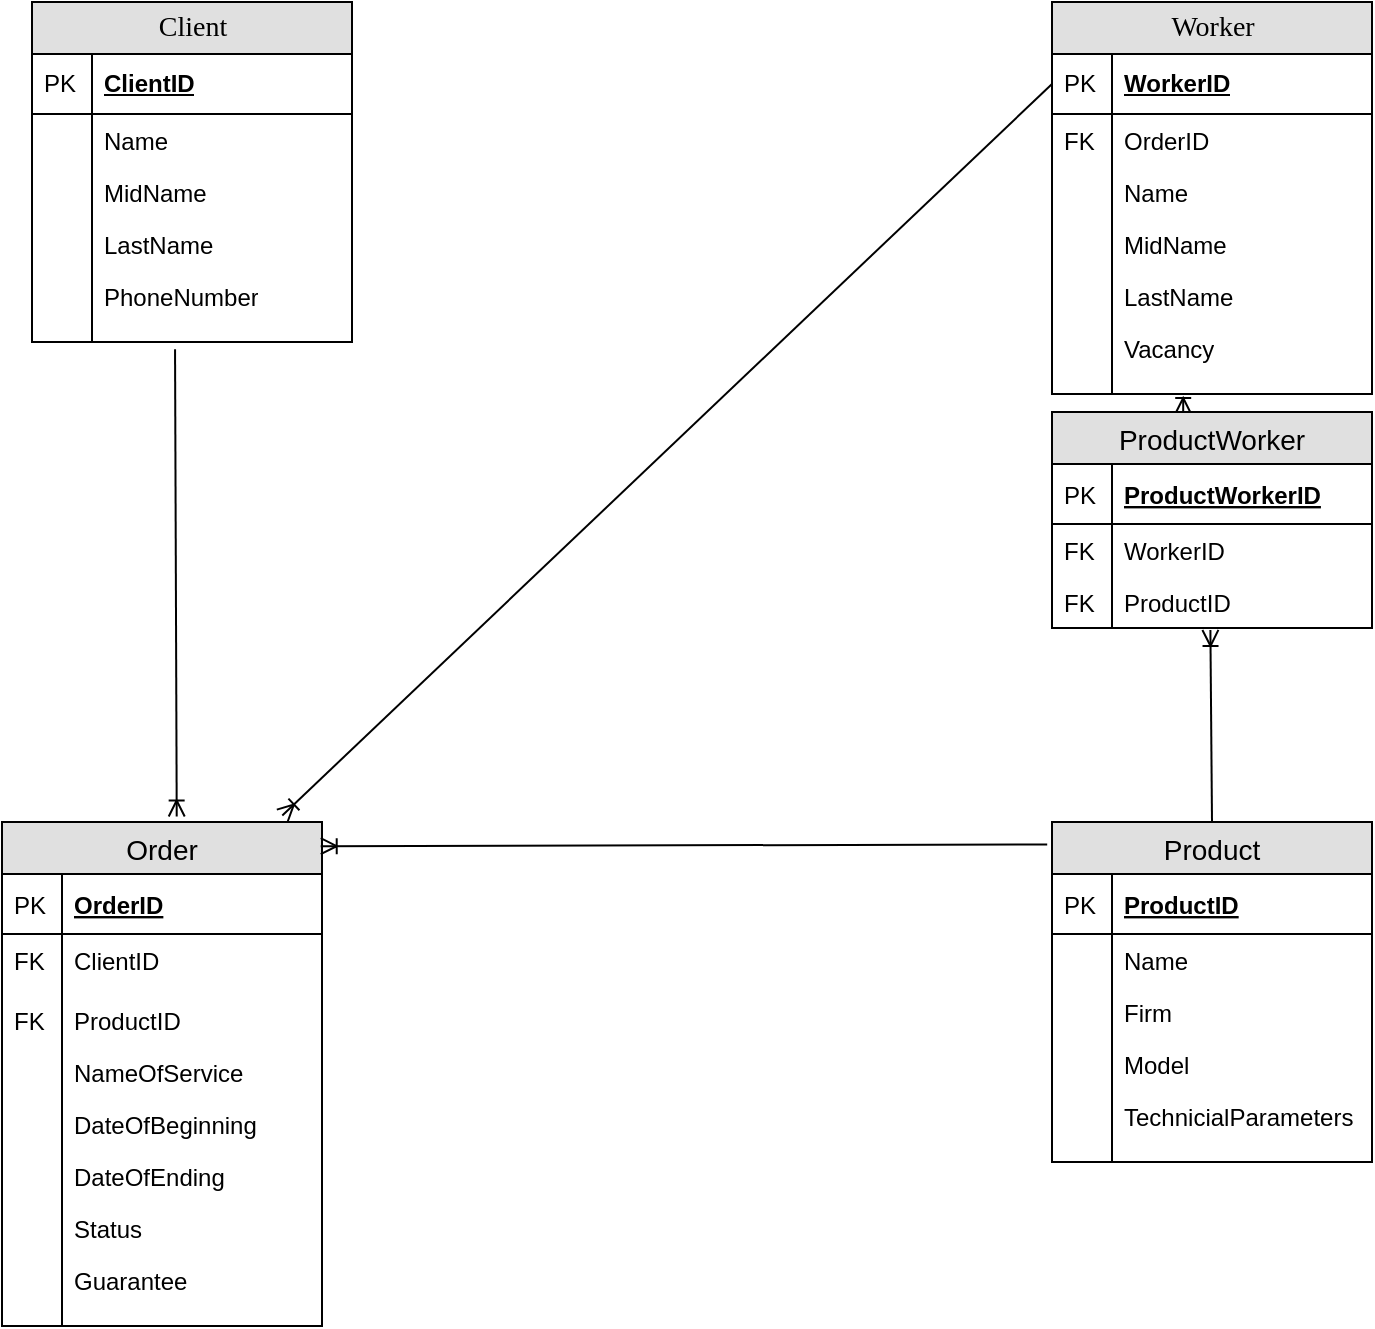 <mxfile version="10.6.1" type="github"><diagram name="Page-1" id="e56a1550-8fbb-45ad-956c-1786394a9013"><mxGraphModel dx="1010" dy="582" grid="1" gridSize="10" guides="1" tooltips="1" connect="1" arrows="1" fold="1" page="1" pageScale="1" pageWidth="1100" pageHeight="850" background="#ffffff" math="0" shadow="0"><root><mxCell id="0"/><mxCell id="1" parent="0"/><mxCell id="2e49270ec7c68f3f-8" value="Client" style="swimlane;html=1;fontStyle=0;childLayout=stackLayout;horizontal=1;startSize=26;fillColor=#e0e0e0;horizontalStack=0;resizeParent=1;resizeLast=0;collapsible=1;marginBottom=0;swimlaneFillColor=#ffffff;align=center;rounded=0;shadow=0;comic=0;labelBackgroundColor=none;strokeColor=#000000;strokeWidth=1;fontFamily=Verdana;fontSize=14;fontColor=#000000;swimlaneLine=1;" parent="1" vertex="1"><mxGeometry x="140" y="9" width="160" height="170" as="geometry"/></mxCell><mxCell id="2e49270ec7c68f3f-9" value="ClientID" style="shape=partialRectangle;top=0;left=0;right=0;bottom=1;html=1;align=left;verticalAlign=middle;fillColor=none;spacingLeft=34;spacingRight=4;whiteSpace=wrap;overflow=hidden;rotatable=0;points=[[0,0.5],[1,0.5]];portConstraint=eastwest;dropTarget=0;fontStyle=5;" parent="2e49270ec7c68f3f-8" vertex="1"><mxGeometry y="26" width="160" height="30" as="geometry"/></mxCell><mxCell id="2e49270ec7c68f3f-10" value="PK" style="shape=partialRectangle;top=0;left=0;bottom=0;html=1;fillColor=none;align=left;verticalAlign=middle;spacingLeft=4;spacingRight=4;whiteSpace=wrap;overflow=hidden;rotatable=0;points=[];portConstraint=eastwest;part=1;" parent="2e49270ec7c68f3f-9" vertex="1" connectable="0"><mxGeometry width="30" height="30" as="geometry"/></mxCell><mxCell id="2e49270ec7c68f3f-11" value="Name" style="shape=partialRectangle;top=0;left=0;right=0;bottom=0;html=1;align=left;verticalAlign=top;fillColor=none;spacingLeft=34;spacingRight=4;whiteSpace=wrap;overflow=hidden;rotatable=0;points=[[0,0.5],[1,0.5]];portConstraint=eastwest;dropTarget=0;" parent="2e49270ec7c68f3f-8" vertex="1"><mxGeometry y="56" width="160" height="26" as="geometry"/></mxCell><mxCell id="2e49270ec7c68f3f-12" value="" style="shape=partialRectangle;top=0;left=0;bottom=0;html=1;fillColor=none;align=left;verticalAlign=top;spacingLeft=4;spacingRight=4;whiteSpace=wrap;overflow=hidden;rotatable=0;points=[];portConstraint=eastwest;part=1;" parent="2e49270ec7c68f3f-11" vertex="1" connectable="0"><mxGeometry width="30" height="26" as="geometry"/></mxCell><mxCell id="2e49270ec7c68f3f-13" value="MidName" style="shape=partialRectangle;top=0;left=0;right=0;bottom=0;html=1;align=left;verticalAlign=top;fillColor=none;spacingLeft=34;spacingRight=4;whiteSpace=wrap;overflow=hidden;rotatable=0;points=[[0,0.5],[1,0.5]];portConstraint=eastwest;dropTarget=0;" parent="2e49270ec7c68f3f-8" vertex="1"><mxGeometry y="82" width="160" height="26" as="geometry"/></mxCell><mxCell id="2e49270ec7c68f3f-14" value="" style="shape=partialRectangle;top=0;left=0;bottom=0;html=1;fillColor=none;align=left;verticalAlign=top;spacingLeft=4;spacingRight=4;whiteSpace=wrap;overflow=hidden;rotatable=0;points=[];portConstraint=eastwest;part=1;" parent="2e49270ec7c68f3f-13" vertex="1" connectable="0"><mxGeometry width="30" height="26" as="geometry"/></mxCell><mxCell id="2e49270ec7c68f3f-15" value="LastName" style="shape=partialRectangle;top=0;left=0;right=0;bottom=0;html=1;align=left;verticalAlign=top;fillColor=none;spacingLeft=34;spacingRight=4;whiteSpace=wrap;overflow=hidden;rotatable=0;points=[[0,0.5],[1,0.5]];portConstraint=eastwest;dropTarget=0;" parent="2e49270ec7c68f3f-8" vertex="1"><mxGeometry y="108" width="160" height="26" as="geometry"/></mxCell><mxCell id="2e49270ec7c68f3f-16" value="" style="shape=partialRectangle;top=0;left=0;bottom=0;html=1;fillColor=none;align=left;verticalAlign=top;spacingLeft=4;spacingRight=4;whiteSpace=wrap;overflow=hidden;rotatable=0;points=[];portConstraint=eastwest;part=1;" parent="2e49270ec7c68f3f-15" vertex="1" connectable="0"><mxGeometry width="30" height="26" as="geometry"/></mxCell><mxCell id="dgEd9h6C8QUHjy-DAuUv-50" value="PhoneNumber" style="shape=partialRectangle;top=0;left=0;right=0;bottom=0;html=1;align=left;verticalAlign=top;fillColor=none;spacingLeft=34;spacingRight=4;whiteSpace=wrap;overflow=hidden;rotatable=0;points=[[0,0.5],[1,0.5]];portConstraint=eastwest;dropTarget=0;" parent="2e49270ec7c68f3f-8" vertex="1"><mxGeometry y="134" width="160" height="26" as="geometry"/></mxCell><mxCell id="dgEd9h6C8QUHjy-DAuUv-51" value="" style="shape=partialRectangle;top=0;left=0;bottom=0;html=1;fillColor=none;align=left;verticalAlign=top;spacingLeft=4;spacingRight=4;whiteSpace=wrap;overflow=hidden;rotatable=0;points=[];portConstraint=eastwest;part=1;" parent="dgEd9h6C8QUHjy-DAuUv-50" vertex="1" connectable="0"><mxGeometry width="30" height="26" as="geometry"/></mxCell><mxCell id="2e49270ec7c68f3f-17" value="" style="shape=partialRectangle;top=0;left=0;right=0;bottom=0;html=1;align=left;verticalAlign=top;fillColor=none;spacingLeft=34;spacingRight=4;whiteSpace=wrap;overflow=hidden;rotatable=0;points=[[0,0.5],[1,0.5]];portConstraint=eastwest;dropTarget=0;" parent="2e49270ec7c68f3f-8" vertex="1"><mxGeometry y="160" width="160" height="10" as="geometry"/></mxCell><mxCell id="2e49270ec7c68f3f-18" value="" style="shape=partialRectangle;top=0;left=0;bottom=0;html=1;fillColor=none;align=left;verticalAlign=top;spacingLeft=4;spacingRight=4;whiteSpace=wrap;overflow=hidden;rotatable=0;points=[];portConstraint=eastwest;part=1;" parent="2e49270ec7c68f3f-17" vertex="1" connectable="0"><mxGeometry width="30" height="10" as="geometry"/></mxCell><mxCell id="2e49270ec7c68f3f-30" value="Worker" style="swimlane;html=1;fontStyle=0;childLayout=stackLayout;horizontal=1;startSize=26;fillColor=#e0e0e0;horizontalStack=0;resizeParent=1;resizeLast=0;collapsible=1;marginBottom=0;swimlaneFillColor=#ffffff;align=center;rounded=0;shadow=0;comic=0;labelBackgroundColor=none;strokeColor=#000000;strokeWidth=1;fontFamily=Verdana;fontSize=14;fontColor=#000000;" parent="1" vertex="1"><mxGeometry x="650" y="9" width="160" height="196" as="geometry"/></mxCell><mxCell id="2e49270ec7c68f3f-31" value="WorkerID" style="shape=partialRectangle;top=0;left=0;right=0;bottom=1;html=1;align=left;verticalAlign=middle;fillColor=none;spacingLeft=34;spacingRight=4;whiteSpace=wrap;overflow=hidden;rotatable=0;points=[[0,0.5],[1,0.5]];portConstraint=eastwest;dropTarget=0;fontStyle=5;" parent="2e49270ec7c68f3f-30" vertex="1"><mxGeometry y="26" width="160" height="30" as="geometry"/></mxCell><mxCell id="2e49270ec7c68f3f-32" value="PK" style="shape=partialRectangle;top=0;left=0;bottom=0;html=1;fillColor=none;align=left;verticalAlign=middle;spacingLeft=4;spacingRight=4;whiteSpace=wrap;overflow=hidden;rotatable=0;points=[];portConstraint=eastwest;part=1;" parent="2e49270ec7c68f3f-31" vertex="1" connectable="0"><mxGeometry width="30" height="30" as="geometry"/></mxCell><mxCell id="E06FmW0-NuVDLcT7gQHS-4" value="OrderID" style="shape=partialRectangle;top=0;left=0;right=0;bottom=0;align=left;verticalAlign=top;fillColor=none;spacingLeft=34;spacingRight=4;overflow=hidden;rotatable=0;points=[[0,0.5],[1,0.5]];portConstraint=eastwest;dropTarget=0;fontSize=12;" vertex="1" parent="2e49270ec7c68f3f-30"><mxGeometry y="56" width="160" height="26" as="geometry"/></mxCell><mxCell id="E06FmW0-NuVDLcT7gQHS-5" value="FK" style="shape=partialRectangle;top=0;left=0;bottom=0;fillColor=none;align=left;verticalAlign=top;spacingLeft=4;spacingRight=4;overflow=hidden;rotatable=0;points=[];portConstraint=eastwest;part=1;fontSize=12;" vertex="1" connectable="0" parent="E06FmW0-NuVDLcT7gQHS-4"><mxGeometry width="30" height="26" as="geometry"/></mxCell><mxCell id="2e49270ec7c68f3f-33" value="Name" style="shape=partialRectangle;top=0;left=0;right=0;bottom=0;html=1;align=left;verticalAlign=top;fillColor=none;spacingLeft=34;spacingRight=4;whiteSpace=wrap;overflow=hidden;rotatable=0;points=[[0,0.5],[1,0.5]];portConstraint=eastwest;dropTarget=0;" parent="2e49270ec7c68f3f-30" vertex="1"><mxGeometry y="82" width="160" height="26" as="geometry"/></mxCell><mxCell id="2e49270ec7c68f3f-34" value="" style="shape=partialRectangle;top=0;left=0;bottom=0;html=1;fillColor=none;align=left;verticalAlign=top;spacingLeft=4;spacingRight=4;whiteSpace=wrap;overflow=hidden;rotatable=0;points=[];portConstraint=eastwest;part=1;" parent="2e49270ec7c68f3f-33" vertex="1" connectable="0"><mxGeometry width="30" height="26" as="geometry"/></mxCell><mxCell id="2e49270ec7c68f3f-35" value="MidName" style="shape=partialRectangle;top=0;left=0;right=0;bottom=0;html=1;align=left;verticalAlign=top;fillColor=none;spacingLeft=34;spacingRight=4;whiteSpace=wrap;overflow=hidden;rotatable=0;points=[[0,0.5],[1,0.5]];portConstraint=eastwest;dropTarget=0;" parent="2e49270ec7c68f3f-30" vertex="1"><mxGeometry y="108" width="160" height="26" as="geometry"/></mxCell><mxCell id="2e49270ec7c68f3f-36" value="" style="shape=partialRectangle;top=0;left=0;bottom=0;html=1;fillColor=none;align=left;verticalAlign=top;spacingLeft=4;spacingRight=4;whiteSpace=wrap;overflow=hidden;rotatable=0;points=[];portConstraint=eastwest;part=1;" parent="2e49270ec7c68f3f-35" vertex="1" connectable="0"><mxGeometry width="30" height="26" as="geometry"/></mxCell><mxCell id="2e49270ec7c68f3f-37" value="LastName" style="shape=partialRectangle;top=0;left=0;right=0;bottom=0;html=1;align=left;verticalAlign=top;fillColor=none;spacingLeft=34;spacingRight=4;whiteSpace=wrap;overflow=hidden;rotatable=0;points=[[0,0.5],[1,0.5]];portConstraint=eastwest;dropTarget=0;" parent="2e49270ec7c68f3f-30" vertex="1"><mxGeometry y="134" width="160" height="26" as="geometry"/></mxCell><mxCell id="2e49270ec7c68f3f-38" value="" style="shape=partialRectangle;top=0;left=0;bottom=0;html=1;fillColor=none;align=left;verticalAlign=top;spacingLeft=4;spacingRight=4;whiteSpace=wrap;overflow=hidden;rotatable=0;points=[];portConstraint=eastwest;part=1;" parent="2e49270ec7c68f3f-37" vertex="1" connectable="0"><mxGeometry width="30" height="26" as="geometry"/></mxCell><mxCell id="dgEd9h6C8QUHjy-DAuUv-56" value="Vacancy" style="shape=partialRectangle;top=0;left=0;right=0;bottom=0;html=1;align=left;verticalAlign=top;fillColor=none;spacingLeft=34;spacingRight=4;whiteSpace=wrap;overflow=hidden;rotatable=0;points=[[0,0.5],[1,0.5]];portConstraint=eastwest;dropTarget=0;" parent="2e49270ec7c68f3f-30" vertex="1"><mxGeometry y="160" width="160" height="26" as="geometry"/></mxCell><mxCell id="dgEd9h6C8QUHjy-DAuUv-57" value="" style="shape=partialRectangle;top=0;left=0;bottom=0;html=1;fillColor=none;align=left;verticalAlign=top;spacingLeft=4;spacingRight=4;whiteSpace=wrap;overflow=hidden;rotatable=0;points=[];portConstraint=eastwest;part=1;" parent="dgEd9h6C8QUHjy-DAuUv-56" vertex="1" connectable="0"><mxGeometry width="30" height="26" as="geometry"/></mxCell><mxCell id="2e49270ec7c68f3f-39" value="" style="shape=partialRectangle;top=0;left=0;right=0;bottom=0;html=1;align=left;verticalAlign=top;fillColor=none;spacingLeft=34;spacingRight=4;whiteSpace=wrap;overflow=hidden;rotatable=0;points=[[0,0.5],[1,0.5]];portConstraint=eastwest;dropTarget=0;" parent="2e49270ec7c68f3f-30" vertex="1"><mxGeometry y="186" width="160" height="10" as="geometry"/></mxCell><mxCell id="2e49270ec7c68f3f-40" value="" style="shape=partialRectangle;top=0;left=0;bottom=0;html=1;fillColor=none;align=left;verticalAlign=top;spacingLeft=4;spacingRight=4;whiteSpace=wrap;overflow=hidden;rotatable=0;points=[];portConstraint=eastwest;part=1;" parent="2e49270ec7c68f3f-39" vertex="1" connectable="0"><mxGeometry width="30" height="10" as="geometry"/></mxCell><mxCell id="dgEd9h6C8QUHjy-DAuUv-1" value="Order" style="swimlane;fontStyle=0;childLayout=stackLayout;horizontal=1;startSize=26;fillColor=#e0e0e0;horizontalStack=0;resizeParent=1;resizeParentMax=0;resizeLast=0;collapsible=1;marginBottom=0;swimlaneFillColor=#ffffff;align=center;fontSize=14;" parent="1" vertex="1"><mxGeometry x="125" y="419" width="160" height="252" as="geometry"><mxRectangle x="250" y="333" width="70" height="26" as="alternateBounds"/></mxGeometry></mxCell><mxCell id="dgEd9h6C8QUHjy-DAuUv-2" value="OrderID" style="shape=partialRectangle;top=0;left=0;right=0;bottom=1;align=left;verticalAlign=middle;fillColor=none;spacingLeft=34;spacingRight=4;overflow=hidden;rotatable=0;points=[[0,0.5],[1,0.5]];portConstraint=eastwest;dropTarget=0;fontStyle=5;fontSize=12;" parent="dgEd9h6C8QUHjy-DAuUv-1" vertex="1"><mxGeometry y="26" width="160" height="30" as="geometry"/></mxCell><mxCell id="dgEd9h6C8QUHjy-DAuUv-3" value="PK" style="shape=partialRectangle;top=0;left=0;bottom=0;fillColor=none;align=left;verticalAlign=middle;spacingLeft=4;spacingRight=4;overflow=hidden;rotatable=0;points=[];portConstraint=eastwest;part=1;fontSize=12;" parent="dgEd9h6C8QUHjy-DAuUv-2" vertex="1" connectable="0"><mxGeometry width="30" height="30" as="geometry"/></mxCell><mxCell id="dgEd9h6C8QUHjy-DAuUv-54" value="ClientID" style="shape=partialRectangle;top=0;left=0;right=0;bottom=0;align=left;verticalAlign=top;fillColor=none;spacingLeft=34;spacingRight=4;overflow=hidden;rotatable=0;points=[[0,0.5],[1,0.5]];portConstraint=eastwest;dropTarget=0;fontSize=12;" parent="dgEd9h6C8QUHjy-DAuUv-1" vertex="1"><mxGeometry y="56" width="160" height="30" as="geometry"/></mxCell><mxCell id="dgEd9h6C8QUHjy-DAuUv-55" value="FK" style="shape=partialRectangle;top=0;left=0;bottom=0;fillColor=none;align=left;verticalAlign=top;spacingLeft=4;spacingRight=4;overflow=hidden;rotatable=0;points=[];portConstraint=eastwest;part=1;fontSize=12;" parent="dgEd9h6C8QUHjy-DAuUv-54" vertex="1" connectable="0"><mxGeometry width="30" height="30" as="geometry"/></mxCell><mxCell id="dgEd9h6C8QUHjy-DAuUv-52" value="ProductID" style="shape=partialRectangle;top=0;left=0;right=0;bottom=0;align=left;verticalAlign=top;fillColor=none;spacingLeft=34;spacingRight=4;overflow=hidden;rotatable=0;points=[[0,0.5],[1,0.5]];portConstraint=eastwest;dropTarget=0;fontSize=12;" parent="dgEd9h6C8QUHjy-DAuUv-1" vertex="1"><mxGeometry y="86" width="160" height="26" as="geometry"/></mxCell><mxCell id="dgEd9h6C8QUHjy-DAuUv-53" value="FK" style="shape=partialRectangle;top=0;left=0;bottom=0;fillColor=none;align=left;verticalAlign=top;spacingLeft=4;spacingRight=4;overflow=hidden;rotatable=0;points=[];portConstraint=eastwest;part=1;fontSize=12;" parent="dgEd9h6C8QUHjy-DAuUv-52" vertex="1" connectable="0"><mxGeometry width="30" height="26" as="geometry"/></mxCell><mxCell id="dgEd9h6C8QUHjy-DAuUv-4" value="NameOfService" style="shape=partialRectangle;top=0;left=0;right=0;bottom=0;align=left;verticalAlign=top;fillColor=none;spacingLeft=34;spacingRight=4;overflow=hidden;rotatable=0;points=[[0,0.5],[1,0.5]];portConstraint=eastwest;dropTarget=0;fontSize=12;" parent="dgEd9h6C8QUHjy-DAuUv-1" vertex="1"><mxGeometry y="112" width="160" height="26" as="geometry"/></mxCell><mxCell id="dgEd9h6C8QUHjy-DAuUv-5" value="" style="shape=partialRectangle;top=0;left=0;bottom=0;fillColor=none;align=left;verticalAlign=top;spacingLeft=4;spacingRight=4;overflow=hidden;rotatable=0;points=[];portConstraint=eastwest;part=1;fontSize=12;" parent="dgEd9h6C8QUHjy-DAuUv-4" vertex="1" connectable="0"><mxGeometry width="30" height="26" as="geometry"/></mxCell><mxCell id="dgEd9h6C8QUHjy-DAuUv-6" value="DateOfBeginning" style="shape=partialRectangle;top=0;left=0;right=0;bottom=0;align=left;verticalAlign=top;fillColor=none;spacingLeft=34;spacingRight=4;overflow=hidden;rotatable=0;points=[[0,0.5],[1,0.5]];portConstraint=eastwest;dropTarget=0;fontSize=12;" parent="dgEd9h6C8QUHjy-DAuUv-1" vertex="1"><mxGeometry y="138" width="160" height="26" as="geometry"/></mxCell><mxCell id="dgEd9h6C8QUHjy-DAuUv-7" value="" style="shape=partialRectangle;top=0;left=0;bottom=0;fillColor=none;align=left;verticalAlign=top;spacingLeft=4;spacingRight=4;overflow=hidden;rotatable=0;points=[];portConstraint=eastwest;part=1;fontSize=12;" parent="dgEd9h6C8QUHjy-DAuUv-6" vertex="1" connectable="0"><mxGeometry width="30" height="26" as="geometry"/></mxCell><mxCell id="dgEd9h6C8QUHjy-DAuUv-59" value="DateOfEnding" style="shape=partialRectangle;top=0;left=0;right=0;bottom=0;align=left;verticalAlign=top;fillColor=none;spacingLeft=34;spacingRight=4;overflow=hidden;rotatable=0;points=[[0,0.5],[1,0.5]];portConstraint=eastwest;dropTarget=0;fontSize=12;" parent="dgEd9h6C8QUHjy-DAuUv-1" vertex="1"><mxGeometry y="164" width="160" height="26" as="geometry"/></mxCell><mxCell id="dgEd9h6C8QUHjy-DAuUv-60" value="" style="shape=partialRectangle;top=0;left=0;bottom=0;fillColor=none;align=left;verticalAlign=top;spacingLeft=4;spacingRight=4;overflow=hidden;rotatable=0;points=[];portConstraint=eastwest;part=1;fontSize=12;" parent="dgEd9h6C8QUHjy-DAuUv-59" vertex="1" connectable="0"><mxGeometry width="30" height="26" as="geometry"/></mxCell><mxCell id="dgEd9h6C8QUHjy-DAuUv-63" value="Status" style="shape=partialRectangle;top=0;left=0;right=0;bottom=0;align=left;verticalAlign=top;fillColor=none;spacingLeft=34;spacingRight=4;overflow=hidden;rotatable=0;points=[[0,0.5],[1,0.5]];portConstraint=eastwest;dropTarget=0;fontSize=12;" parent="dgEd9h6C8QUHjy-DAuUv-1" vertex="1"><mxGeometry y="190" width="160" height="26" as="geometry"/></mxCell><mxCell id="dgEd9h6C8QUHjy-DAuUv-64" value="" style="shape=partialRectangle;top=0;left=0;bottom=0;fillColor=none;align=left;verticalAlign=top;spacingLeft=4;spacingRight=4;overflow=hidden;rotatable=0;points=[];portConstraint=eastwest;part=1;fontSize=12;" parent="dgEd9h6C8QUHjy-DAuUv-63" vertex="1" connectable="0"><mxGeometry width="30" height="26" as="geometry"/></mxCell><mxCell id="dgEd9h6C8QUHjy-DAuUv-8" value="Guarantee" style="shape=partialRectangle;top=0;left=0;right=0;bottom=0;align=left;verticalAlign=top;fillColor=none;spacingLeft=34;spacingRight=4;overflow=hidden;rotatable=0;points=[[0,0.5],[1,0.5]];portConstraint=eastwest;dropTarget=0;fontSize=12;" parent="dgEd9h6C8QUHjy-DAuUv-1" vertex="1"><mxGeometry y="216" width="160" height="26" as="geometry"/></mxCell><mxCell id="dgEd9h6C8QUHjy-DAuUv-9" value="" style="shape=partialRectangle;top=0;left=0;bottom=0;fillColor=none;align=left;verticalAlign=top;spacingLeft=4;spacingRight=4;overflow=hidden;rotatable=0;points=[];portConstraint=eastwest;part=1;fontSize=12;" parent="dgEd9h6C8QUHjy-DAuUv-8" vertex="1" connectable="0"><mxGeometry width="30" height="26" as="geometry"/></mxCell><mxCell id="dgEd9h6C8QUHjy-DAuUv-10" value="" style="shape=partialRectangle;top=0;left=0;right=0;bottom=0;align=left;verticalAlign=top;fillColor=none;spacingLeft=34;spacingRight=4;overflow=hidden;rotatable=0;points=[[0,0.5],[1,0.5]];portConstraint=eastwest;dropTarget=0;fontSize=12;" parent="dgEd9h6C8QUHjy-DAuUv-1" vertex="1"><mxGeometry y="242" width="160" height="10" as="geometry"/></mxCell><mxCell id="dgEd9h6C8QUHjy-DAuUv-11" value="" style="shape=partialRectangle;top=0;left=0;bottom=0;fillColor=none;align=left;verticalAlign=top;spacingLeft=4;spacingRight=4;overflow=hidden;rotatable=0;points=[];portConstraint=eastwest;part=1;fontSize=12;" parent="dgEd9h6C8QUHjy-DAuUv-10" vertex="1" connectable="0"><mxGeometry width="30" height="10" as="geometry"/></mxCell><mxCell id="dgEd9h6C8QUHjy-DAuUv-12" value="Product" style="swimlane;fontStyle=0;childLayout=stackLayout;horizontal=1;startSize=26;fillColor=#e0e0e0;horizontalStack=0;resizeParent=1;resizeParentMax=0;resizeLast=0;collapsible=1;marginBottom=0;swimlaneFillColor=#ffffff;align=center;fontSize=14;" parent="1" vertex="1"><mxGeometry x="650" y="419" width="160" height="170" as="geometry"/></mxCell><mxCell id="dgEd9h6C8QUHjy-DAuUv-13" value="ProductID" style="shape=partialRectangle;top=0;left=0;right=0;bottom=1;align=left;verticalAlign=middle;fillColor=none;spacingLeft=34;spacingRight=4;overflow=hidden;rotatable=0;points=[[0,0.5],[1,0.5]];portConstraint=eastwest;dropTarget=0;fontStyle=5;fontSize=12;" parent="dgEd9h6C8QUHjy-DAuUv-12" vertex="1"><mxGeometry y="26" width="160" height="30" as="geometry"/></mxCell><mxCell id="dgEd9h6C8QUHjy-DAuUv-14" value="PK" style="shape=partialRectangle;top=0;left=0;bottom=0;fillColor=none;align=left;verticalAlign=middle;spacingLeft=4;spacingRight=4;overflow=hidden;rotatable=0;points=[];portConstraint=eastwest;part=1;fontSize=12;" parent="dgEd9h6C8QUHjy-DAuUv-13" vertex="1" connectable="0"><mxGeometry width="30" height="30" as="geometry"/></mxCell><mxCell id="dgEd9h6C8QUHjy-DAuUv-15" value="Name" style="shape=partialRectangle;top=0;left=0;right=0;bottom=0;align=left;verticalAlign=top;fillColor=none;spacingLeft=34;spacingRight=4;overflow=hidden;rotatable=0;points=[[0,0.5],[1,0.5]];portConstraint=eastwest;dropTarget=0;fontSize=12;" parent="dgEd9h6C8QUHjy-DAuUv-12" vertex="1"><mxGeometry y="56" width="160" height="26" as="geometry"/></mxCell><mxCell id="dgEd9h6C8QUHjy-DAuUv-16" value="" style="shape=partialRectangle;top=0;left=0;bottom=0;fillColor=none;align=left;verticalAlign=top;spacingLeft=4;spacingRight=4;overflow=hidden;rotatable=0;points=[];portConstraint=eastwest;part=1;fontSize=12;" parent="dgEd9h6C8QUHjy-DAuUv-15" vertex="1" connectable="0"><mxGeometry width="30" height="26" as="geometry"/></mxCell><mxCell id="dgEd9h6C8QUHjy-DAuUv-17" value="Firm" style="shape=partialRectangle;top=0;left=0;right=0;bottom=0;align=left;verticalAlign=top;fillColor=none;spacingLeft=34;spacingRight=4;overflow=hidden;rotatable=0;points=[[0,0.5],[1,0.5]];portConstraint=eastwest;dropTarget=0;fontSize=12;" parent="dgEd9h6C8QUHjy-DAuUv-12" vertex="1"><mxGeometry y="82" width="160" height="26" as="geometry"/></mxCell><mxCell id="dgEd9h6C8QUHjy-DAuUv-18" value="" style="shape=partialRectangle;top=0;left=0;bottom=0;fillColor=none;align=left;verticalAlign=top;spacingLeft=4;spacingRight=4;overflow=hidden;rotatable=0;points=[];portConstraint=eastwest;part=1;fontSize=12;" parent="dgEd9h6C8QUHjy-DAuUv-17" vertex="1" connectable="0"><mxGeometry width="30" height="26" as="geometry"/></mxCell><mxCell id="dgEd9h6C8QUHjy-DAuUv-19" value="Model" style="shape=partialRectangle;top=0;left=0;right=0;bottom=0;align=left;verticalAlign=top;fillColor=none;spacingLeft=34;spacingRight=4;overflow=hidden;rotatable=0;points=[[0,0.5],[1,0.5]];portConstraint=eastwest;dropTarget=0;fontSize=12;" parent="dgEd9h6C8QUHjy-DAuUv-12" vertex="1"><mxGeometry y="108" width="160" height="26" as="geometry"/></mxCell><mxCell id="dgEd9h6C8QUHjy-DAuUv-20" value="" style="shape=partialRectangle;top=0;left=0;bottom=0;fillColor=none;align=left;verticalAlign=top;spacingLeft=4;spacingRight=4;overflow=hidden;rotatable=0;points=[];portConstraint=eastwest;part=1;fontSize=12;" parent="dgEd9h6C8QUHjy-DAuUv-19" vertex="1" connectable="0"><mxGeometry width="30" height="26" as="geometry"/></mxCell><mxCell id="dgEd9h6C8QUHjy-DAuUv-61" value="TechnicialParameters" style="shape=partialRectangle;top=0;left=0;right=0;bottom=0;align=left;verticalAlign=top;fillColor=none;spacingLeft=34;spacingRight=4;overflow=hidden;rotatable=0;points=[[0,0.5],[1,0.5]];portConstraint=eastwest;dropTarget=0;fontSize=12;" parent="dgEd9h6C8QUHjy-DAuUv-12" vertex="1"><mxGeometry y="134" width="160" height="26" as="geometry"/></mxCell><mxCell id="dgEd9h6C8QUHjy-DAuUv-62" value="" style="shape=partialRectangle;top=0;left=0;bottom=0;fillColor=none;align=left;verticalAlign=top;spacingLeft=4;spacingRight=4;overflow=hidden;rotatable=0;points=[];portConstraint=eastwest;part=1;fontSize=12;" parent="dgEd9h6C8QUHjy-DAuUv-61" vertex="1" connectable="0"><mxGeometry width="30" height="26" as="geometry"/></mxCell><mxCell id="dgEd9h6C8QUHjy-DAuUv-21" value="" style="shape=partialRectangle;top=0;left=0;right=0;bottom=0;align=left;verticalAlign=top;fillColor=none;spacingLeft=34;spacingRight=4;overflow=hidden;rotatable=0;points=[[0,0.5],[1,0.5]];portConstraint=eastwest;dropTarget=0;fontSize=12;" parent="dgEd9h6C8QUHjy-DAuUv-12" vertex="1"><mxGeometry y="160" width="160" height="10" as="geometry"/></mxCell><mxCell id="dgEd9h6C8QUHjy-DAuUv-22" value="" style="shape=partialRectangle;top=0;left=0;bottom=0;fillColor=none;align=left;verticalAlign=top;spacingLeft=4;spacingRight=4;overflow=hidden;rotatable=0;points=[];portConstraint=eastwest;part=1;fontSize=12;" parent="dgEd9h6C8QUHjy-DAuUv-21" vertex="1" connectable="0"><mxGeometry width="30" height="10" as="geometry"/></mxCell><mxCell id="dgEd9h6C8QUHjy-DAuUv-23" value="" style="fontSize=12;html=1;endArrow=ERoneToMany;exitX=0.5;exitY=0;exitDx=0;exitDy=0;entryX=0.495;entryY=1.038;entryDx=0;entryDy=0;entryPerimeter=0;" parent="1" source="dgEd9h6C8QUHjy-DAuUv-12" target="dgEd9h6C8QUHjy-DAuUv-43" edge="1"><mxGeometry width="100" height="100" relative="1" as="geometry"><mxPoint x="540" y="400" as="sourcePoint"/><mxPoint x="600" y="270" as="targetPoint"/></mxGeometry></mxCell><mxCell id="dgEd9h6C8QUHjy-DAuUv-24" value="" style="fontSize=12;html=1;endArrow=ERoneToMany;exitX=0.41;exitY=1.28;exitDx=0;exitDy=0;exitPerimeter=0;entryX=0.41;entryY=0.009;entryDx=0;entryDy=0;entryPerimeter=0;" parent="1" source="2e49270ec7c68f3f-39" target="dgEd9h6C8QUHjy-DAuUv-32" edge="1"><mxGeometry width="100" height="100" relative="1" as="geometry"><mxPoint x="410" y="340" as="sourcePoint"/><mxPoint x="510" y="240" as="targetPoint"/></mxGeometry></mxCell><mxCell id="dgEd9h6C8QUHjy-DAuUv-32" value="ProductWorker" style="swimlane;fontStyle=0;childLayout=stackLayout;horizontal=1;startSize=26;fillColor=#e0e0e0;horizontalStack=0;resizeParent=1;resizeParentMax=0;resizeLast=0;collapsible=1;marginBottom=0;swimlaneFillColor=#ffffff;align=center;fontSize=14;" parent="1" vertex="1"><mxGeometry x="650" y="214" width="160" height="108" as="geometry"/></mxCell><mxCell id="dgEd9h6C8QUHjy-DAuUv-33" value="ProductWorkerID" style="shape=partialRectangle;top=0;left=0;right=0;bottom=1;align=left;verticalAlign=middle;fillColor=none;spacingLeft=34;spacingRight=4;overflow=hidden;rotatable=0;points=[[0,0.5],[1,0.5]];portConstraint=eastwest;dropTarget=0;fontStyle=5;fontSize=12;" parent="dgEd9h6C8QUHjy-DAuUv-32" vertex="1"><mxGeometry y="26" width="160" height="30" as="geometry"/></mxCell><mxCell id="dgEd9h6C8QUHjy-DAuUv-34" value="PK" style="shape=partialRectangle;top=0;left=0;bottom=0;fillColor=none;align=left;verticalAlign=middle;spacingLeft=4;spacingRight=4;overflow=hidden;rotatable=0;points=[];portConstraint=eastwest;part=1;fontSize=12;" parent="dgEd9h6C8QUHjy-DAuUv-33" vertex="1" connectable="0"><mxGeometry width="30" height="30" as="geometry"/></mxCell><mxCell id="dgEd9h6C8QUHjy-DAuUv-45" value="WorkerID" style="shape=partialRectangle;top=0;left=0;right=0;bottom=0;align=left;verticalAlign=top;fillColor=none;spacingLeft=34;spacingRight=4;overflow=hidden;rotatable=0;points=[[0,0.5],[1,0.5]];portConstraint=eastwest;dropTarget=0;fontSize=12;" parent="dgEd9h6C8QUHjy-DAuUv-32" vertex="1"><mxGeometry y="56" width="160" height="26" as="geometry"/></mxCell><mxCell id="dgEd9h6C8QUHjy-DAuUv-46" value="FK" style="shape=partialRectangle;top=0;left=0;bottom=0;fillColor=none;align=left;verticalAlign=top;spacingLeft=4;spacingRight=4;overflow=hidden;rotatable=0;points=[];portConstraint=eastwest;part=1;fontSize=12;" parent="dgEd9h6C8QUHjy-DAuUv-45" vertex="1" connectable="0"><mxGeometry width="30" height="26" as="geometry"/></mxCell><mxCell id="dgEd9h6C8QUHjy-DAuUv-43" value="ProductID" style="shape=partialRectangle;top=0;left=0;right=0;bottom=0;align=left;verticalAlign=top;fillColor=none;spacingLeft=34;spacingRight=4;overflow=hidden;rotatable=0;points=[[0,0.5],[1,0.5]];portConstraint=eastwest;dropTarget=0;fontSize=12;" parent="dgEd9h6C8QUHjy-DAuUv-32" vertex="1"><mxGeometry y="82" width="160" height="26" as="geometry"/></mxCell><mxCell id="dgEd9h6C8QUHjy-DAuUv-44" value="FK" style="shape=partialRectangle;top=0;left=0;bottom=0;fillColor=none;align=left;verticalAlign=top;spacingLeft=4;spacingRight=4;overflow=hidden;rotatable=0;points=[];portConstraint=eastwest;part=1;fontSize=12;" parent="dgEd9h6C8QUHjy-DAuUv-43" vertex="1" connectable="0"><mxGeometry width="30" height="26" as="geometry"/></mxCell><mxCell id="dgEd9h6C8QUHjy-DAuUv-47" value="" style="fontSize=12;html=1;endArrow=ERoneToMany;entryX=0.996;entryY=0.048;entryDx=0;entryDy=0;entryPerimeter=0;exitX=-0.015;exitY=0.066;exitDx=0;exitDy=0;exitPerimeter=0;" parent="1" source="dgEd9h6C8QUHjy-DAuUv-12" target="dgEd9h6C8QUHjy-DAuUv-1" edge="1"><mxGeometry width="100" height="100" relative="1" as="geometry"><mxPoint x="540" y="330" as="sourcePoint"/><mxPoint x="360" y="450" as="targetPoint"/></mxGeometry></mxCell><mxCell id="dgEd9h6C8QUHjy-DAuUv-48" value="" style="fontSize=12;html=1;endArrow=ERoneToMany;exitX=0.447;exitY=1.36;exitDx=0;exitDy=0;exitPerimeter=0;entryX=0.546;entryY=-0.011;entryDx=0;entryDy=0;entryPerimeter=0;" parent="1" source="2e49270ec7c68f3f-17" target="dgEd9h6C8QUHjy-DAuUv-1" edge="1"><mxGeometry width="100" height="100" relative="1" as="geometry"><mxPoint x="170" y="320" as="sourcePoint"/><mxPoint x="220" y="340" as="targetPoint"/></mxGeometry></mxCell><mxCell id="dgEd9h6C8QUHjy-DAuUv-49" value="" style="fontSize=12;html=1;endArrow=ERoneToMany;entryX=0.876;entryY=-0.013;entryDx=0;entryDy=0;entryPerimeter=0;exitX=0;exitY=0.5;exitDx=0;exitDy=0;" parent="1" source="2e49270ec7c68f3f-31" target="dgEd9h6C8QUHjy-DAuUv-1" edge="1"><mxGeometry width="100" height="100" relative="1" as="geometry"><mxPoint x="380" y="80" as="sourcePoint"/><mxPoint x="580" y="180" as="targetPoint"/></mxGeometry></mxCell></root></mxGraphModel></diagram></mxfile>